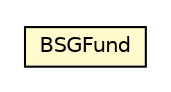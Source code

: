 #!/usr/local/bin/dot
#
# Class diagram 
# Generated by UMLGraph version R5_6-24-gf6e263 (http://www.umlgraph.org/)
#

digraph G {
	edge [fontname="Helvetica",fontsize=10,labelfontname="Helvetica",labelfontsize=10];
	node [fontname="Helvetica",fontsize=10,shape=plaintext];
	nodesep=0.25;
	ranksep=0.5;
	// nl.egem.stuf.sector.bg._0204.BSGFund
	c44134 [label=<<table title="nl.egem.stuf.sector.bg._0204.BSGFund" border="0" cellborder="1" cellspacing="0" cellpadding="2" port="p" bgcolor="lemonChiffon" href="./BSGFund.html">
		<tr><td><table border="0" cellspacing="0" cellpadding="1">
<tr><td align="center" balign="center"> BSGFund </td></tr>
		</table></td></tr>
		</table>>, URL="./BSGFund.html", fontname="Helvetica", fontcolor="black", fontsize=10.0];
}

